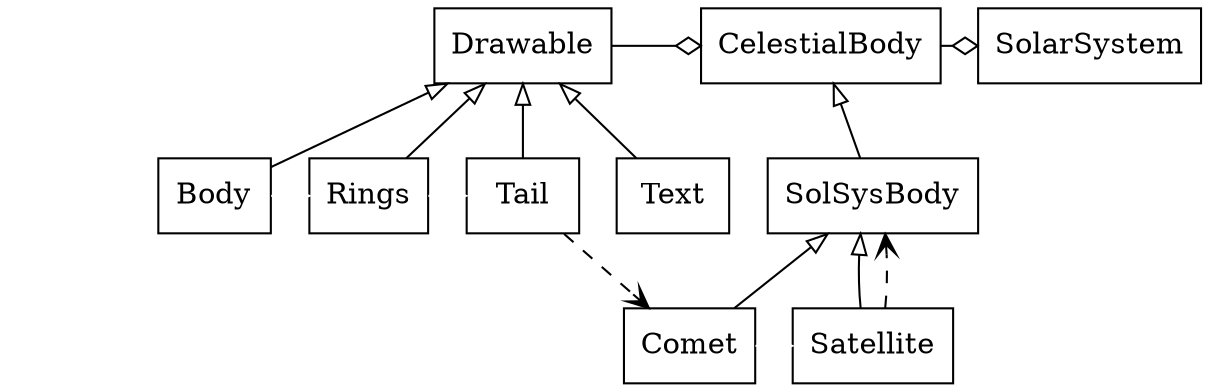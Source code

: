 digraph G{ 
    { //Уровни 
        node[shape=plaintext, fontcolor="white"];
        edge[color=white];
        5->4->3;
    }
    {
        node[shape=rectangle];
        CelestialBody->SolarSystem [arrowhead = odiamond ];
    }
    {
        node[shape=rectangle];
        rank=same; 5; SolarSystem; CelestialBody; Drawable; 
    }
    {
        node[shape=rectangle];
        rank=same; 4; Body; Rings; Tail; Text; SolSysBody;
    }
    {
        node[shape=rectangle];
        rank=same; 3; Comet; Satellite;
    }

    Body->Drawable[arrowhead = empty ];
    Rings->Drawable[arrowhead = empty ];
    Tail->Drawable[arrowhead = empty ];
    Text->Drawable[arrowhead = empty ];

    SolSysBody->CelestialBody[arrowhead = empty ];
    Comet->SolSysBody[arrowhead = empty ];
    Satellite->SolSysBody[arrowhead = empty ];
    Satellite->SolSysBody[style="dashed", arrowhead = open];
    Tail->Comet[style="dashed", arrowhead = open];

    Drawable->CelestialBody[arrowhead = odiamond];

    Comet->Satellite[color=white];
    Body->Rings->Tail[color=white];
}

